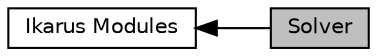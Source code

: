 digraph "Solver"
{
  edge [fontname="Helvetica",fontsize="10",labelfontname="Helvetica",labelfontsize="10"];
  node [fontname="Helvetica",fontsize="10",shape=box];
  rankdir=LR;
  Node2 [label="Ikarus Modules",height=0.2,width=0.4,color="black", fillcolor="white", style="filled",URL="$a00306.html",tooltip="All Ikarus modules."];
  Node1 [label="Solver",height=0.2,width=0.4,color="black", fillcolor="grey75", style="filled", fontcolor="black",tooltip="Solvers for algebraic system of equations."];
  Node2->Node1 [shape=plaintext, dir="back", style="solid"];
}
